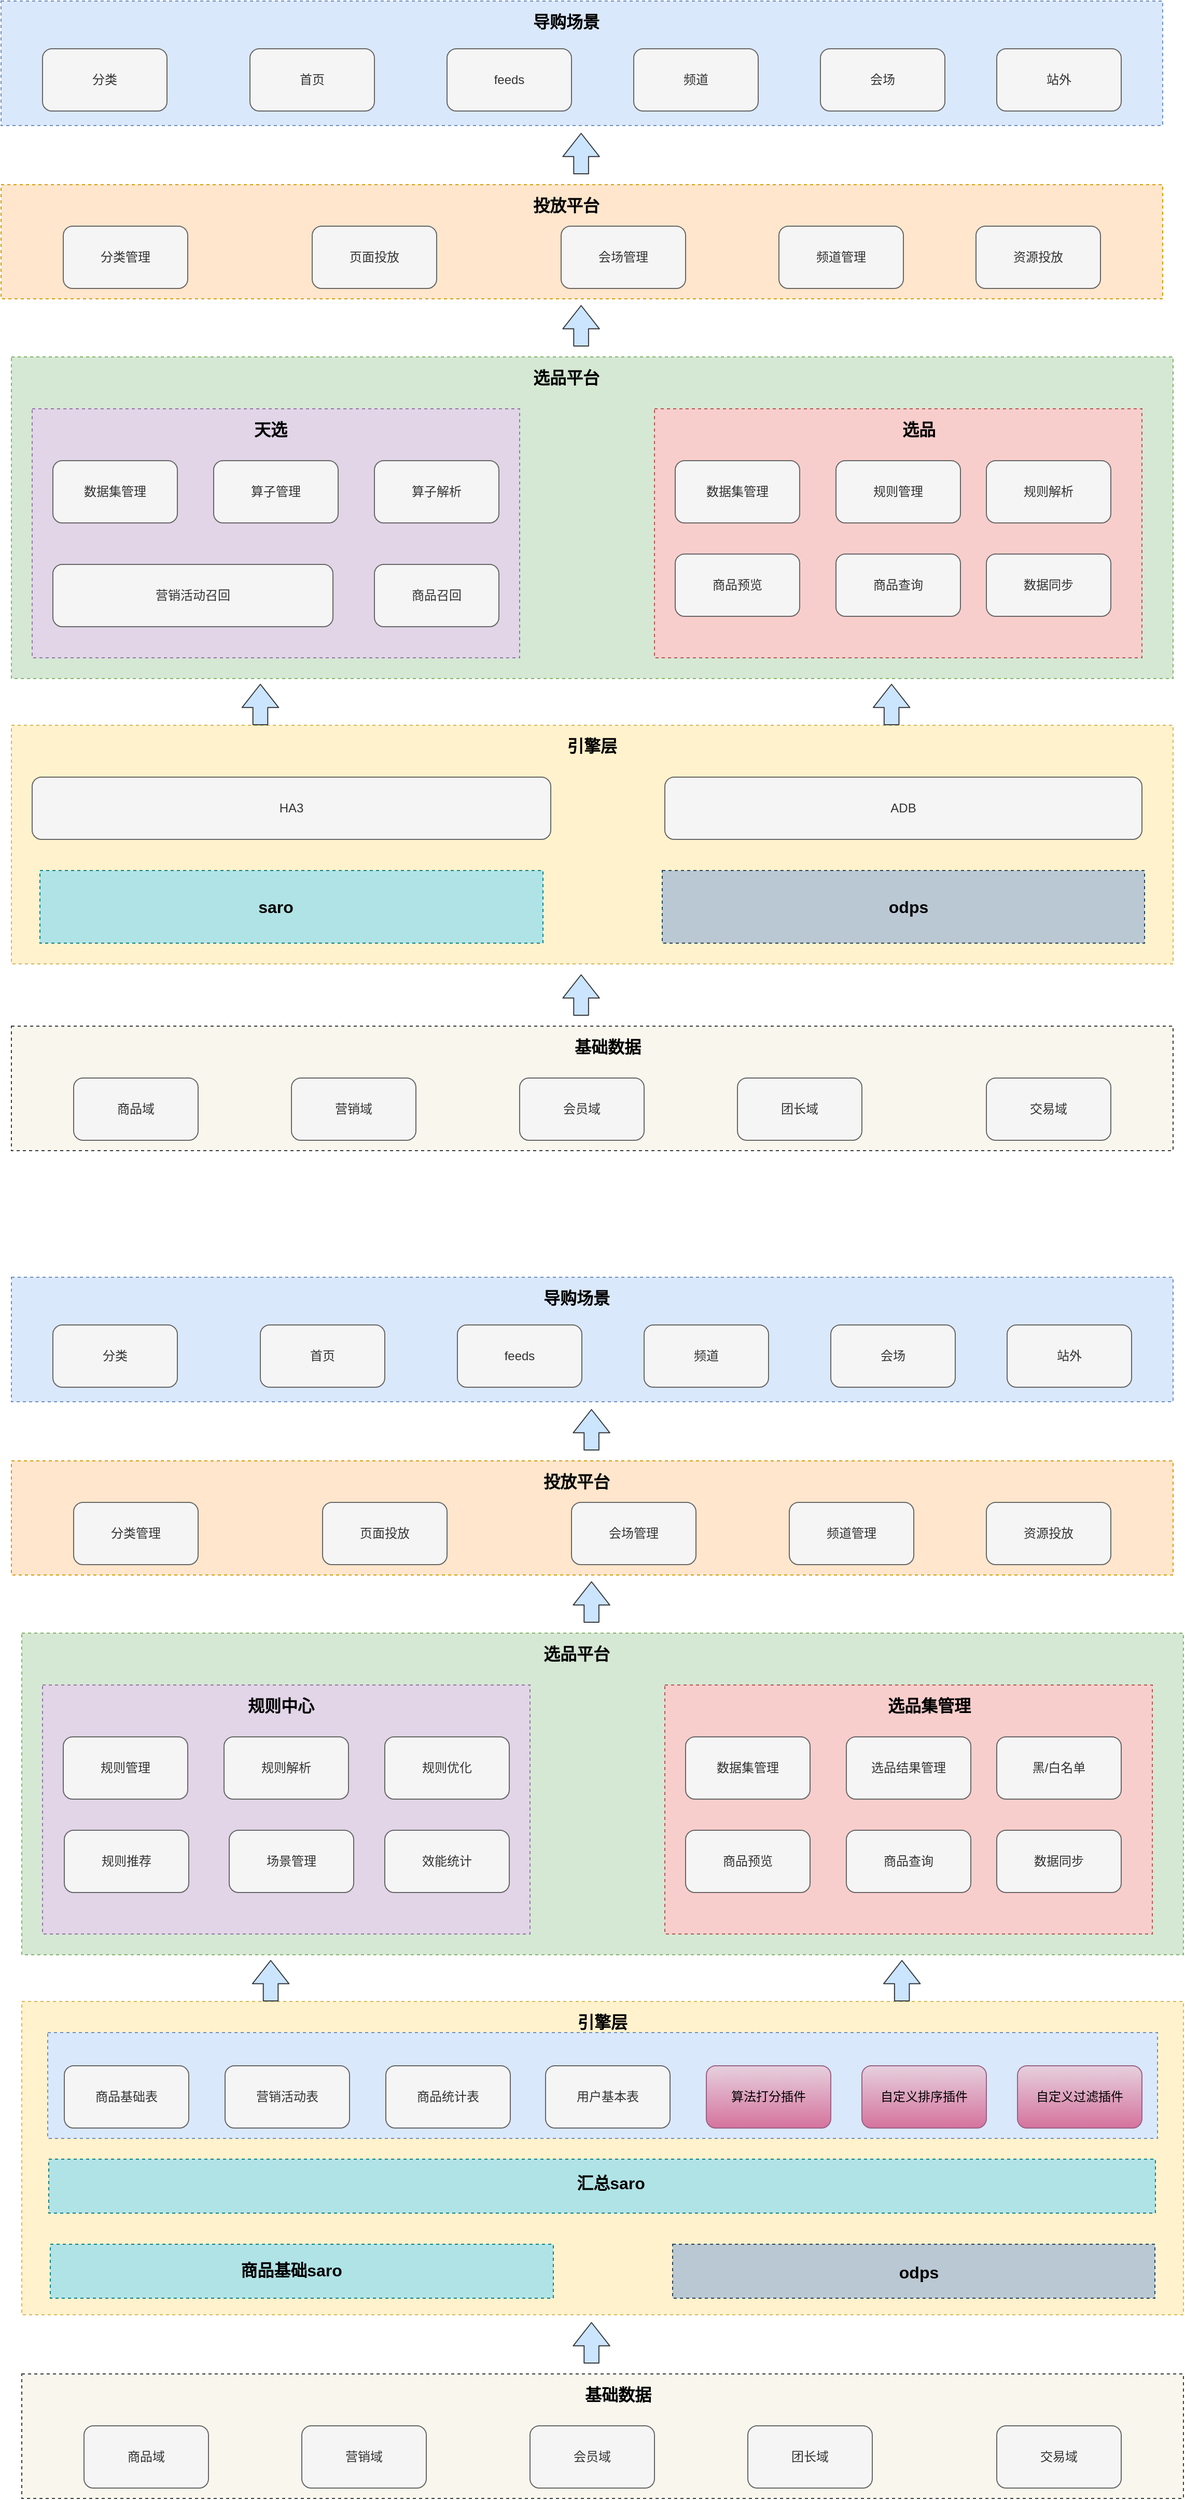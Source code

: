 <mxfile version="14.6.1" type="github">
  <diagram name="Page-1" id="b98fa263-6416-c6ec-5b7d-78bf54ef71d0">
    <mxGraphModel dx="2163" dy="1307" grid="1" gridSize="10" guides="1" tooltips="1" connect="1" arrows="1" fold="1" page="1" pageScale="1.5" pageWidth="2336" pageHeight="1654" background="#ffffff" math="0" shadow="0">
      <root>
        <mxCell id="0" style=";html=1;" />
        <mxCell id="1" style=";html=1;" parent="0" />
        <mxCell id="TaRt0js-7bv4IxSQRaNH-4" value="" style="rounded=0;whiteSpace=wrap;html=1;fillColor=#dae8fc;dashed=1;strokeColor=#6c8ebf;" parent="1" vertex="1">
          <mxGeometry x="280" y="120" width="1120" height="120" as="geometry" />
        </mxCell>
        <mxCell id="TaRt0js-7bv4IxSQRaNH-5" value="分类" style="rounded=1;whiteSpace=wrap;html=1;fillColor=#f5f5f5;strokeColor=#666666;fontColor=#333333;" parent="1" vertex="1">
          <mxGeometry x="320" y="166" width="120" height="60" as="geometry" />
        </mxCell>
        <mxCell id="TaRt0js-7bv4IxSQRaNH-6" value="首页" style="rounded=1;whiteSpace=wrap;html=1;fillColor=#f5f5f5;strokeColor=#666666;fontColor=#333333;" parent="1" vertex="1">
          <mxGeometry x="520" y="166" width="120" height="60" as="geometry" />
        </mxCell>
        <mxCell id="TaRt0js-7bv4IxSQRaNH-7" value="feeds" style="rounded=1;whiteSpace=wrap;html=1;fillColor=#f5f5f5;strokeColor=#666666;fontColor=#333333;" parent="1" vertex="1">
          <mxGeometry x="710" y="166" width="120" height="60" as="geometry" />
        </mxCell>
        <mxCell id="TaRt0js-7bv4IxSQRaNH-8" value="频道" style="rounded=1;whiteSpace=wrap;html=1;fillColor=#f5f5f5;strokeColor=#666666;fontColor=#333333;" parent="1" vertex="1">
          <mxGeometry x="890" y="166" width="120" height="60" as="geometry" />
        </mxCell>
        <mxCell id="TaRt0js-7bv4IxSQRaNH-9" value="会场" style="rounded=1;whiteSpace=wrap;html=1;fillColor=#f5f5f5;strokeColor=#666666;fontColor=#333333;" parent="1" vertex="1">
          <mxGeometry x="1070" y="166" width="120" height="60" as="geometry" />
        </mxCell>
        <mxCell id="TaRt0js-7bv4IxSQRaNH-10" value="站外" style="rounded=1;whiteSpace=wrap;html=1;fillColor=#f5f5f5;strokeColor=#666666;fontColor=#333333;" parent="1" vertex="1">
          <mxGeometry x="1240" y="166" width="120" height="60" as="geometry" />
        </mxCell>
        <mxCell id="TaRt0js-7bv4IxSQRaNH-11" value="导购场景" style="text;html=1;strokeColor=none;fillColor=none;align=center;verticalAlign=middle;whiteSpace=wrap;rounded=0;fontStyle=1;fontSize=16;" parent="1" vertex="1">
          <mxGeometry x="760" y="130" width="130" height="20" as="geometry" />
        </mxCell>
        <mxCell id="TaRt0js-7bv4IxSQRaNH-12" value="" style="rounded=0;whiteSpace=wrap;html=1;fillColor=#ffe6cc;dashed=1;strokeColor=#d79b00;" parent="1" vertex="1">
          <mxGeometry x="280" y="297" width="1120" height="110" as="geometry" />
        </mxCell>
        <mxCell id="TaRt0js-7bv4IxSQRaNH-13" value="投放平台" style="text;html=1;strokeColor=none;fillColor=none;align=center;verticalAlign=middle;whiteSpace=wrap;rounded=0;fontStyle=1;fontSize=16;" parent="1" vertex="1">
          <mxGeometry x="760" y="307" width="130" height="20" as="geometry" />
        </mxCell>
        <mxCell id="TaRt0js-7bv4IxSQRaNH-14" value="分类管理" style="rounded=1;whiteSpace=wrap;html=1;fillColor=#f5f5f5;strokeColor=#666666;fontColor=#333333;" parent="1" vertex="1">
          <mxGeometry x="340" y="337" width="120" height="60" as="geometry" />
        </mxCell>
        <mxCell id="TaRt0js-7bv4IxSQRaNH-15" value="页面投放" style="rounded=1;whiteSpace=wrap;html=1;fillColor=#f5f5f5;strokeColor=#666666;fontColor=#333333;" parent="1" vertex="1">
          <mxGeometry x="580" y="337" width="120" height="60" as="geometry" />
        </mxCell>
        <mxCell id="TaRt0js-7bv4IxSQRaNH-17" value="会场管理" style="rounded=1;whiteSpace=wrap;html=1;fillColor=#f5f5f5;strokeColor=#666666;fontColor=#333333;" parent="1" vertex="1">
          <mxGeometry x="820" y="337" width="120" height="60" as="geometry" />
        </mxCell>
        <mxCell id="TaRt0js-7bv4IxSQRaNH-18" value="频道管理" style="rounded=1;whiteSpace=wrap;html=1;fillColor=#f5f5f5;strokeColor=#666666;fontColor=#333333;" parent="1" vertex="1">
          <mxGeometry x="1030" y="337" width="120" height="60" as="geometry" />
        </mxCell>
        <mxCell id="TaRt0js-7bv4IxSQRaNH-19" value="资源投放" style="rounded=1;whiteSpace=wrap;html=1;fillColor=#f5f5f5;strokeColor=#666666;fontColor=#333333;" parent="1" vertex="1">
          <mxGeometry x="1220" y="337" width="120" height="60" as="geometry" />
        </mxCell>
        <mxCell id="TaRt0js-7bv4IxSQRaNH-20" value="" style="rounded=0;whiteSpace=wrap;html=1;fillColor=#d5e8d4;dashed=1;strokeColor=#82b366;" parent="1" vertex="1">
          <mxGeometry x="290" y="463" width="1120" height="310" as="geometry" />
        </mxCell>
        <mxCell id="TaRt0js-7bv4IxSQRaNH-21" value="选品平台" style="text;html=1;strokeColor=none;fillColor=none;align=center;verticalAlign=middle;whiteSpace=wrap;rounded=0;fontStyle=1;fontSize=16;" parent="1" vertex="1">
          <mxGeometry x="760" y="473" width="130" height="20" as="geometry" />
        </mxCell>
        <mxCell id="TaRt0js-7bv4IxSQRaNH-24" value="" style="rounded=0;whiteSpace=wrap;html=1;fillColor=#e1d5e7;dashed=1;strokeColor=#9673a6;" parent="1" vertex="1">
          <mxGeometry x="310" y="513" width="470" height="240" as="geometry" />
        </mxCell>
        <mxCell id="TaRt0js-7bv4IxSQRaNH-25" value="天选" style="text;html=1;strokeColor=none;fillColor=none;align=center;verticalAlign=middle;whiteSpace=wrap;rounded=0;fontStyle=1;fontSize=16;" parent="1" vertex="1">
          <mxGeometry x="475" y="523" width="130" height="20" as="geometry" />
        </mxCell>
        <mxCell id="TaRt0js-7bv4IxSQRaNH-26" value="" style="rounded=0;whiteSpace=wrap;html=1;fillColor=#f8cecc;dashed=1;strokeColor=#b85450;" parent="1" vertex="1">
          <mxGeometry x="910" y="513" width="470" height="240" as="geometry" />
        </mxCell>
        <mxCell id="TaRt0js-7bv4IxSQRaNH-27" value="选品" style="text;html=1;strokeColor=none;fillColor=none;align=center;verticalAlign=middle;whiteSpace=wrap;rounded=0;fontStyle=1;fontSize=16;" parent="1" vertex="1">
          <mxGeometry x="1100" y="523" width="130" height="20" as="geometry" />
        </mxCell>
        <mxCell id="TaRt0js-7bv4IxSQRaNH-28" value="数据集管理" style="rounded=1;whiteSpace=wrap;html=1;fillColor=#f5f5f5;strokeColor=#666666;fontColor=#333333;" parent="1" vertex="1">
          <mxGeometry x="330" y="563" width="120" height="60" as="geometry" />
        </mxCell>
        <mxCell id="TaRt0js-7bv4IxSQRaNH-29" value="算子管理" style="rounded=1;whiteSpace=wrap;html=1;fillColor=#f5f5f5;strokeColor=#666666;fontColor=#333333;" parent="1" vertex="1">
          <mxGeometry x="485" y="563" width="120" height="60" as="geometry" />
        </mxCell>
        <mxCell id="TaRt0js-7bv4IxSQRaNH-30" value="算子解析" style="rounded=1;whiteSpace=wrap;html=1;fillColor=#f5f5f5;strokeColor=#666666;fontColor=#333333;" parent="1" vertex="1">
          <mxGeometry x="640" y="563" width="120" height="60" as="geometry" />
        </mxCell>
        <mxCell id="TaRt0js-7bv4IxSQRaNH-31" value="营销活动召回" style="rounded=1;whiteSpace=wrap;html=1;fillColor=#f5f5f5;strokeColor=#666666;fontColor=#333333;" parent="1" vertex="1">
          <mxGeometry x="330" y="663" width="270" height="60" as="geometry" />
        </mxCell>
        <mxCell id="TaRt0js-7bv4IxSQRaNH-32" value="商品召回" style="rounded=1;whiteSpace=wrap;html=1;fillColor=#f5f5f5;strokeColor=#666666;fontColor=#333333;" parent="1" vertex="1">
          <mxGeometry x="640" y="663" width="120" height="60" as="geometry" />
        </mxCell>
        <mxCell id="TaRt0js-7bv4IxSQRaNH-33" value="数据集管理" style="rounded=1;whiteSpace=wrap;html=1;fillColor=#f5f5f5;strokeColor=#666666;fontColor=#333333;" parent="1" vertex="1">
          <mxGeometry x="930" y="563" width="120" height="60" as="geometry" />
        </mxCell>
        <mxCell id="TaRt0js-7bv4IxSQRaNH-34" value="规则管理" style="rounded=1;whiteSpace=wrap;html=1;fillColor=#f5f5f5;strokeColor=#666666;fontColor=#333333;" parent="1" vertex="1">
          <mxGeometry x="1085" y="563" width="120" height="60" as="geometry" />
        </mxCell>
        <mxCell id="TaRt0js-7bv4IxSQRaNH-35" value="规则解析" style="rounded=1;whiteSpace=wrap;html=1;fillColor=#f5f5f5;strokeColor=#666666;fontColor=#333333;" parent="1" vertex="1">
          <mxGeometry x="1230" y="563" width="120" height="60" as="geometry" />
        </mxCell>
        <mxCell id="TaRt0js-7bv4IxSQRaNH-36" value="商品预览" style="rounded=1;whiteSpace=wrap;html=1;fillColor=#f5f5f5;strokeColor=#666666;fontColor=#333333;" parent="1" vertex="1">
          <mxGeometry x="930" y="653" width="120" height="60" as="geometry" />
        </mxCell>
        <mxCell id="TaRt0js-7bv4IxSQRaNH-37" value="商品查询" style="rounded=1;whiteSpace=wrap;html=1;fillColor=#f5f5f5;strokeColor=#666666;fontColor=#333333;" parent="1" vertex="1">
          <mxGeometry x="1085" y="653" width="120" height="60" as="geometry" />
        </mxCell>
        <mxCell id="TaRt0js-7bv4IxSQRaNH-40" value="数据同步" style="rounded=1;whiteSpace=wrap;html=1;fillColor=#f5f5f5;strokeColor=#666666;fontColor=#333333;" parent="1" vertex="1">
          <mxGeometry x="1230" y="653" width="120" height="60" as="geometry" />
        </mxCell>
        <mxCell id="TaRt0js-7bv4IxSQRaNH-41" value="" style="rounded=0;whiteSpace=wrap;html=1;fillColor=#fff2cc;dashed=1;strokeColor=#d6b656;" parent="1" vertex="1">
          <mxGeometry x="290" y="818" width="1120" height="230" as="geometry" />
        </mxCell>
        <mxCell id="TaRt0js-7bv4IxSQRaNH-42" value="引擎层" style="text;html=1;strokeColor=none;fillColor=none;align=center;verticalAlign=middle;whiteSpace=wrap;rounded=0;fontStyle=1;fontSize=16;" parent="1" vertex="1">
          <mxGeometry x="785" y="828" width="130" height="20" as="geometry" />
        </mxCell>
        <mxCell id="TaRt0js-7bv4IxSQRaNH-44" value="HA3" style="rounded=1;whiteSpace=wrap;html=1;fillColor=#f5f5f5;strokeColor=#666666;fontColor=#333333;" parent="1" vertex="1">
          <mxGeometry x="310" y="868" width="500" height="60" as="geometry" />
        </mxCell>
        <mxCell id="TaRt0js-7bv4IxSQRaNH-45" value="ADB" style="rounded=1;whiteSpace=wrap;html=1;fillColor=#f5f5f5;strokeColor=#666666;fontColor=#333333;" parent="1" vertex="1">
          <mxGeometry x="920" y="868" width="460" height="60" as="geometry" />
        </mxCell>
        <mxCell id="TaRt0js-7bv4IxSQRaNH-46" value="" style="rounded=0;whiteSpace=wrap;html=1;fillColor=#b0e3e6;dashed=1;strokeColor=#0e8088;" parent="1" vertex="1">
          <mxGeometry x="317.5" y="958" width="485" height="70" as="geometry" />
        </mxCell>
        <mxCell id="TaRt0js-7bv4IxSQRaNH-47" value="saro" style="text;html=1;strokeColor=none;fillColor=none;align=center;verticalAlign=middle;whiteSpace=wrap;rounded=0;fontStyle=1;fontSize=16;" parent="1" vertex="1">
          <mxGeometry x="480" y="983" width="130" height="20" as="geometry" />
        </mxCell>
        <mxCell id="TaRt0js-7bv4IxSQRaNH-48" value="" style="rounded=0;whiteSpace=wrap;html=1;fillColor=#bac8d3;dashed=1;strokeColor=#23445d;" parent="1" vertex="1">
          <mxGeometry x="917.5" y="958" width="465" height="70" as="geometry" />
        </mxCell>
        <mxCell id="TaRt0js-7bv4IxSQRaNH-49" value="odps" style="text;html=1;strokeColor=none;fillColor=none;align=center;verticalAlign=middle;whiteSpace=wrap;rounded=0;fontStyle=1;fontSize=16;" parent="1" vertex="1">
          <mxGeometry x="1090" y="983" width="130" height="20" as="geometry" />
        </mxCell>
        <mxCell id="TaRt0js-7bv4IxSQRaNH-50" value="" style="rounded=0;whiteSpace=wrap;html=1;fillColor=#f9f7ed;dashed=1;strokeColor=#36393d;" parent="1" vertex="1">
          <mxGeometry x="290" y="1108" width="1120" height="120" as="geometry" />
        </mxCell>
        <mxCell id="TaRt0js-7bv4IxSQRaNH-51" value="基础数据" style="text;html=1;strokeColor=none;fillColor=none;align=center;verticalAlign=middle;whiteSpace=wrap;rounded=0;fontStyle=1;fontSize=16;" parent="1" vertex="1">
          <mxGeometry x="800" y="1118" width="130" height="20" as="geometry" />
        </mxCell>
        <mxCell id="TaRt0js-7bv4IxSQRaNH-52" value="商品域" style="rounded=1;whiteSpace=wrap;html=1;fillColor=#f5f5f5;strokeColor=#666666;fontColor=#333333;" parent="1" vertex="1">
          <mxGeometry x="350" y="1158" width="120" height="60" as="geometry" />
        </mxCell>
        <mxCell id="TaRt0js-7bv4IxSQRaNH-54" value="营销域" style="rounded=1;whiteSpace=wrap;html=1;fillColor=#f5f5f5;strokeColor=#666666;fontColor=#333333;" parent="1" vertex="1">
          <mxGeometry x="560" y="1158" width="120" height="60" as="geometry" />
        </mxCell>
        <mxCell id="TaRt0js-7bv4IxSQRaNH-55" value="会员域" style="rounded=1;whiteSpace=wrap;html=1;fillColor=#f5f5f5;strokeColor=#666666;fontColor=#333333;" parent="1" vertex="1">
          <mxGeometry x="780" y="1158" width="120" height="60" as="geometry" />
        </mxCell>
        <mxCell id="TaRt0js-7bv4IxSQRaNH-56" value="团长域" style="rounded=1;whiteSpace=wrap;html=1;fillColor=#f5f5f5;strokeColor=#666666;fontColor=#333333;" parent="1" vertex="1">
          <mxGeometry x="990" y="1158" width="120" height="60" as="geometry" />
        </mxCell>
        <mxCell id="TaRt0js-7bv4IxSQRaNH-57" value="交易域" style="rounded=1;whiteSpace=wrap;html=1;fillColor=#f5f5f5;strokeColor=#666666;fontColor=#333333;" parent="1" vertex="1">
          <mxGeometry x="1230" y="1158" width="120" height="60" as="geometry" />
        </mxCell>
        <mxCell id="TaRt0js-7bv4IxSQRaNH-60" value="" style="shape=flexArrow;endArrow=classic;html=1;fontSize=16;width=14.286;endSize=7.143;fillColor=#cce5ff;strokeColor=#36393d;" parent="1" edge="1">
          <mxGeometry width="50" height="50" relative="1" as="geometry">
            <mxPoint x="1138.57" y="818" as="sourcePoint" />
            <mxPoint x="1138.57" y="778" as="targetPoint" />
          </mxGeometry>
        </mxCell>
        <mxCell id="TaRt0js-7bv4IxSQRaNH-61" value="" style="shape=flexArrow;endArrow=classic;html=1;fontSize=16;width=14.286;endSize=7.143;fillColor=#cce5ff;strokeColor=#36393d;" parent="1" edge="1">
          <mxGeometry width="50" height="50" relative="1" as="geometry">
            <mxPoint x="530.0" y="818.0" as="sourcePoint" />
            <mxPoint x="530.0" y="778.0" as="targetPoint" />
          </mxGeometry>
        </mxCell>
        <mxCell id="TaRt0js-7bv4IxSQRaNH-63" value="" style="shape=flexArrow;endArrow=classic;html=1;fontSize=16;width=14.286;endSize=7.143;fillColor=#cce5ff;strokeColor=#36393d;" parent="1" edge="1">
          <mxGeometry width="50" height="50" relative="1" as="geometry">
            <mxPoint x="839.29" y="453.0" as="sourcePoint" />
            <mxPoint x="839.29" y="413.0" as="targetPoint" />
          </mxGeometry>
        </mxCell>
        <mxCell id="TaRt0js-7bv4IxSQRaNH-64" value="" style="shape=flexArrow;endArrow=classic;html=1;fontSize=16;width=14.286;endSize=7.143;fillColor=#cce5ff;strokeColor=#36393d;" parent="1" edge="1">
          <mxGeometry width="50" height="50" relative="1" as="geometry">
            <mxPoint x="839.29" y="287.0" as="sourcePoint" />
            <mxPoint x="839.29" y="247.0" as="targetPoint" />
          </mxGeometry>
        </mxCell>
        <mxCell id="TaRt0js-7bv4IxSQRaNH-70" value="" style="shape=flexArrow;endArrow=classic;html=1;fontSize=16;width=14.286;endSize=7.143;fillColor=#cce5ff;strokeColor=#36393d;" parent="1" edge="1">
          <mxGeometry width="50" height="50" relative="1" as="geometry">
            <mxPoint x="839.29" y="1098.0" as="sourcePoint" />
            <mxPoint x="839.29" y="1058.0" as="targetPoint" />
          </mxGeometry>
        </mxCell>
        <mxCell id="M6S7KxfYZkBea45pY0MP-1" value="" style="rounded=0;whiteSpace=wrap;html=1;fillColor=#dae8fc;dashed=1;strokeColor=#6c8ebf;" vertex="1" parent="1">
          <mxGeometry x="290" y="1350" width="1120" height="120" as="geometry" />
        </mxCell>
        <mxCell id="M6S7KxfYZkBea45pY0MP-2" value="分类" style="rounded=1;whiteSpace=wrap;html=1;fillColor=#f5f5f5;strokeColor=#666666;fontColor=#333333;" vertex="1" parent="1">
          <mxGeometry x="330" y="1396" width="120" height="60" as="geometry" />
        </mxCell>
        <mxCell id="M6S7KxfYZkBea45pY0MP-3" value="首页" style="rounded=1;whiteSpace=wrap;html=1;fillColor=#f5f5f5;strokeColor=#666666;fontColor=#333333;" vertex="1" parent="1">
          <mxGeometry x="530" y="1396" width="120" height="60" as="geometry" />
        </mxCell>
        <mxCell id="M6S7KxfYZkBea45pY0MP-4" value="feeds" style="rounded=1;whiteSpace=wrap;html=1;fillColor=#f5f5f5;strokeColor=#666666;fontColor=#333333;" vertex="1" parent="1">
          <mxGeometry x="720" y="1396" width="120" height="60" as="geometry" />
        </mxCell>
        <mxCell id="M6S7KxfYZkBea45pY0MP-5" value="频道" style="rounded=1;whiteSpace=wrap;html=1;fillColor=#f5f5f5;strokeColor=#666666;fontColor=#333333;" vertex="1" parent="1">
          <mxGeometry x="900" y="1396" width="120" height="60" as="geometry" />
        </mxCell>
        <mxCell id="M6S7KxfYZkBea45pY0MP-6" value="会场" style="rounded=1;whiteSpace=wrap;html=1;fillColor=#f5f5f5;strokeColor=#666666;fontColor=#333333;" vertex="1" parent="1">
          <mxGeometry x="1080" y="1396" width="120" height="60" as="geometry" />
        </mxCell>
        <mxCell id="M6S7KxfYZkBea45pY0MP-7" value="站外" style="rounded=1;whiteSpace=wrap;html=1;fillColor=#f5f5f5;strokeColor=#666666;fontColor=#333333;" vertex="1" parent="1">
          <mxGeometry x="1250" y="1396" width="120" height="60" as="geometry" />
        </mxCell>
        <mxCell id="M6S7KxfYZkBea45pY0MP-8" value="导购场景" style="text;html=1;strokeColor=none;fillColor=none;align=center;verticalAlign=middle;whiteSpace=wrap;rounded=0;fontStyle=1;fontSize=16;" vertex="1" parent="1">
          <mxGeometry x="770" y="1360" width="130" height="20" as="geometry" />
        </mxCell>
        <mxCell id="M6S7KxfYZkBea45pY0MP-9" value="" style="rounded=0;whiteSpace=wrap;html=1;fillColor=#ffe6cc;dashed=1;strokeColor=#d79b00;" vertex="1" parent="1">
          <mxGeometry x="290" y="1527" width="1120" height="110" as="geometry" />
        </mxCell>
        <mxCell id="M6S7KxfYZkBea45pY0MP-10" value="投放平台" style="text;html=1;strokeColor=none;fillColor=none;align=center;verticalAlign=middle;whiteSpace=wrap;rounded=0;fontStyle=1;fontSize=16;" vertex="1" parent="1">
          <mxGeometry x="770" y="1537" width="130" height="20" as="geometry" />
        </mxCell>
        <mxCell id="M6S7KxfYZkBea45pY0MP-11" value="分类管理" style="rounded=1;whiteSpace=wrap;html=1;fillColor=#f5f5f5;strokeColor=#666666;fontColor=#333333;" vertex="1" parent="1">
          <mxGeometry x="350" y="1567" width="120" height="60" as="geometry" />
        </mxCell>
        <mxCell id="M6S7KxfYZkBea45pY0MP-12" value="页面投放" style="rounded=1;whiteSpace=wrap;html=1;fillColor=#f5f5f5;strokeColor=#666666;fontColor=#333333;" vertex="1" parent="1">
          <mxGeometry x="590" y="1567" width="120" height="60" as="geometry" />
        </mxCell>
        <mxCell id="M6S7KxfYZkBea45pY0MP-13" value="会场管理" style="rounded=1;whiteSpace=wrap;html=1;fillColor=#f5f5f5;strokeColor=#666666;fontColor=#333333;" vertex="1" parent="1">
          <mxGeometry x="830" y="1567" width="120" height="60" as="geometry" />
        </mxCell>
        <mxCell id="M6S7KxfYZkBea45pY0MP-14" value="频道管理" style="rounded=1;whiteSpace=wrap;html=1;fillColor=#f5f5f5;strokeColor=#666666;fontColor=#333333;" vertex="1" parent="1">
          <mxGeometry x="1040" y="1567" width="120" height="60" as="geometry" />
        </mxCell>
        <mxCell id="M6S7KxfYZkBea45pY0MP-15" value="资源投放" style="rounded=1;whiteSpace=wrap;html=1;fillColor=#f5f5f5;strokeColor=#666666;fontColor=#333333;" vertex="1" parent="1">
          <mxGeometry x="1230" y="1567" width="120" height="60" as="geometry" />
        </mxCell>
        <mxCell id="M6S7KxfYZkBea45pY0MP-16" value="" style="rounded=0;whiteSpace=wrap;html=1;fillColor=#d5e8d4;dashed=1;strokeColor=#82b366;" vertex="1" parent="1">
          <mxGeometry x="300" y="1693" width="1120" height="310" as="geometry" />
        </mxCell>
        <mxCell id="M6S7KxfYZkBea45pY0MP-17" value="选品平台" style="text;html=1;strokeColor=none;fillColor=none;align=center;verticalAlign=middle;whiteSpace=wrap;rounded=0;fontStyle=1;fontSize=16;" vertex="1" parent="1">
          <mxGeometry x="770" y="1703" width="130" height="20" as="geometry" />
        </mxCell>
        <mxCell id="M6S7KxfYZkBea45pY0MP-18" value="" style="rounded=0;whiteSpace=wrap;html=1;fillColor=#e1d5e7;dashed=1;strokeColor=#9673a6;" vertex="1" parent="1">
          <mxGeometry x="320" y="1743" width="470" height="240" as="geometry" />
        </mxCell>
        <mxCell id="M6S7KxfYZkBea45pY0MP-19" value="规则中心" style="text;html=1;strokeColor=none;fillColor=none;align=center;verticalAlign=middle;whiteSpace=wrap;rounded=0;fontStyle=1;fontSize=16;" vertex="1" parent="1">
          <mxGeometry x="485" y="1753" width="130" height="20" as="geometry" />
        </mxCell>
        <mxCell id="M6S7KxfYZkBea45pY0MP-20" value="" style="rounded=0;whiteSpace=wrap;html=1;fillColor=#f8cecc;dashed=1;strokeColor=#b85450;" vertex="1" parent="1">
          <mxGeometry x="920" y="1743" width="470" height="240" as="geometry" />
        </mxCell>
        <mxCell id="M6S7KxfYZkBea45pY0MP-21" value="选品集管理" style="text;html=1;strokeColor=none;fillColor=none;align=center;verticalAlign=middle;whiteSpace=wrap;rounded=0;fontStyle=1;fontSize=16;" vertex="1" parent="1">
          <mxGeometry x="1110" y="1753" width="130" height="20" as="geometry" />
        </mxCell>
        <mxCell id="M6S7KxfYZkBea45pY0MP-22" value="规则管理" style="rounded=1;whiteSpace=wrap;html=1;fillColor=#f5f5f5;strokeColor=#666666;fontColor=#333333;" vertex="1" parent="1">
          <mxGeometry x="340" y="1793" width="120" height="60" as="geometry" />
        </mxCell>
        <mxCell id="M6S7KxfYZkBea45pY0MP-23" value="规则解析" style="rounded=1;whiteSpace=wrap;html=1;fillColor=#f5f5f5;strokeColor=#666666;fontColor=#333333;" vertex="1" parent="1">
          <mxGeometry x="495" y="1793" width="120" height="60" as="geometry" />
        </mxCell>
        <mxCell id="M6S7KxfYZkBea45pY0MP-24" value="规则优化" style="rounded=1;whiteSpace=wrap;html=1;fillColor=#f5f5f5;strokeColor=#666666;fontColor=#333333;" vertex="1" parent="1">
          <mxGeometry x="650" y="1793" width="120" height="60" as="geometry" />
        </mxCell>
        <mxCell id="M6S7KxfYZkBea45pY0MP-27" value="数据集管理" style="rounded=1;whiteSpace=wrap;html=1;fillColor=#f5f5f5;strokeColor=#666666;fontColor=#333333;" vertex="1" parent="1">
          <mxGeometry x="940" y="1793" width="120" height="60" as="geometry" />
        </mxCell>
        <mxCell id="M6S7KxfYZkBea45pY0MP-28" value="选品结果管理" style="rounded=1;whiteSpace=wrap;html=1;fillColor=#f5f5f5;strokeColor=#666666;fontColor=#333333;" vertex="1" parent="1">
          <mxGeometry x="1095" y="1793" width="120" height="60" as="geometry" />
        </mxCell>
        <mxCell id="M6S7KxfYZkBea45pY0MP-29" value="黑/白名单" style="rounded=1;whiteSpace=wrap;html=1;fillColor=#f5f5f5;strokeColor=#666666;fontColor=#333333;" vertex="1" parent="1">
          <mxGeometry x="1240" y="1793" width="120" height="60" as="geometry" />
        </mxCell>
        <mxCell id="M6S7KxfYZkBea45pY0MP-30" value="商品预览" style="rounded=1;whiteSpace=wrap;html=1;fillColor=#f5f5f5;strokeColor=#666666;fontColor=#333333;" vertex="1" parent="1">
          <mxGeometry x="940" y="1883" width="120" height="60" as="geometry" />
        </mxCell>
        <mxCell id="M6S7KxfYZkBea45pY0MP-31" value="商品查询" style="rounded=1;whiteSpace=wrap;html=1;fillColor=#f5f5f5;strokeColor=#666666;fontColor=#333333;" vertex="1" parent="1">
          <mxGeometry x="1095" y="1883" width="120" height="60" as="geometry" />
        </mxCell>
        <mxCell id="M6S7KxfYZkBea45pY0MP-32" value="数据同步" style="rounded=1;whiteSpace=wrap;html=1;fillColor=#f5f5f5;strokeColor=#666666;fontColor=#333333;" vertex="1" parent="1">
          <mxGeometry x="1240" y="1883" width="120" height="60" as="geometry" />
        </mxCell>
        <mxCell id="M6S7KxfYZkBea45pY0MP-33" value="" style="rounded=0;whiteSpace=wrap;html=1;fillColor=#fff2cc;dashed=1;strokeColor=#d6b656;" vertex="1" parent="1">
          <mxGeometry x="300" y="2048" width="1120" height="302" as="geometry" />
        </mxCell>
        <mxCell id="M6S7KxfYZkBea45pY0MP-34" value="引擎层" style="text;html=1;strokeColor=none;fillColor=none;align=center;verticalAlign=middle;whiteSpace=wrap;rounded=0;fontStyle=1;fontSize=16;" vertex="1" parent="1">
          <mxGeometry x="795" y="2058" width="130" height="20" as="geometry" />
        </mxCell>
        <mxCell id="M6S7KxfYZkBea45pY0MP-37" value="" style="rounded=0;whiteSpace=wrap;html=1;fillColor=#b0e3e6;dashed=1;strokeColor=#0e8088;" vertex="1" parent="1">
          <mxGeometry x="327.5" y="2282" width="485" height="52" as="geometry" />
        </mxCell>
        <mxCell id="M6S7KxfYZkBea45pY0MP-38" value="商品基础saro" style="text;html=1;strokeColor=none;fillColor=none;align=center;verticalAlign=middle;whiteSpace=wrap;rounded=0;fontStyle=1;fontSize=16;" vertex="1" parent="1">
          <mxGeometry x="495" y="2297" width="130" height="20" as="geometry" />
        </mxCell>
        <mxCell id="M6S7KxfYZkBea45pY0MP-39" value="" style="rounded=0;whiteSpace=wrap;html=1;fillColor=#bac8d3;dashed=1;strokeColor=#23445d;" vertex="1" parent="1">
          <mxGeometry x="927.5" y="2282" width="465" height="52" as="geometry" />
        </mxCell>
        <mxCell id="M6S7KxfYZkBea45pY0MP-40" value="odps" style="text;html=1;strokeColor=none;fillColor=none;align=center;verticalAlign=middle;whiteSpace=wrap;rounded=0;fontStyle=1;fontSize=16;" vertex="1" parent="1">
          <mxGeometry x="1100" y="2299" width="130" height="20" as="geometry" />
        </mxCell>
        <mxCell id="M6S7KxfYZkBea45pY0MP-41" value="" style="rounded=0;whiteSpace=wrap;html=1;fillColor=#f9f7ed;dashed=1;strokeColor=#36393d;" vertex="1" parent="1">
          <mxGeometry x="300" y="2407" width="1120" height="120" as="geometry" />
        </mxCell>
        <mxCell id="M6S7KxfYZkBea45pY0MP-42" value="基础数据" style="text;html=1;strokeColor=none;fillColor=none;align=center;verticalAlign=middle;whiteSpace=wrap;rounded=0;fontStyle=1;fontSize=16;" vertex="1" parent="1">
          <mxGeometry x="810" y="2417" width="130" height="20" as="geometry" />
        </mxCell>
        <mxCell id="M6S7KxfYZkBea45pY0MP-43" value="商品域" style="rounded=1;whiteSpace=wrap;html=1;fillColor=#f5f5f5;strokeColor=#666666;fontColor=#333333;" vertex="1" parent="1">
          <mxGeometry x="360" y="2457" width="120" height="60" as="geometry" />
        </mxCell>
        <mxCell id="M6S7KxfYZkBea45pY0MP-44" value="营销域" style="rounded=1;whiteSpace=wrap;html=1;fillColor=#f5f5f5;strokeColor=#666666;fontColor=#333333;" vertex="1" parent="1">
          <mxGeometry x="570" y="2457" width="120" height="60" as="geometry" />
        </mxCell>
        <mxCell id="M6S7KxfYZkBea45pY0MP-45" value="会员域" style="rounded=1;whiteSpace=wrap;html=1;fillColor=#f5f5f5;strokeColor=#666666;fontColor=#333333;" vertex="1" parent="1">
          <mxGeometry x="790" y="2457" width="120" height="60" as="geometry" />
        </mxCell>
        <mxCell id="M6S7KxfYZkBea45pY0MP-46" value="团长域" style="rounded=1;whiteSpace=wrap;html=1;fillColor=#f5f5f5;strokeColor=#666666;fontColor=#333333;" vertex="1" parent="1">
          <mxGeometry x="1000" y="2457" width="120" height="60" as="geometry" />
        </mxCell>
        <mxCell id="M6S7KxfYZkBea45pY0MP-47" value="交易域" style="rounded=1;whiteSpace=wrap;html=1;fillColor=#f5f5f5;strokeColor=#666666;fontColor=#333333;" vertex="1" parent="1">
          <mxGeometry x="1240" y="2457" width="120" height="60" as="geometry" />
        </mxCell>
        <mxCell id="M6S7KxfYZkBea45pY0MP-48" value="" style="shape=flexArrow;endArrow=classic;html=1;fontSize=16;width=14.286;endSize=7.143;fillColor=#cce5ff;strokeColor=#36393d;" edge="1" parent="1">
          <mxGeometry width="50" height="50" relative="1" as="geometry">
            <mxPoint x="1148.57" y="2048" as="sourcePoint" />
            <mxPoint x="1148.57" y="2008" as="targetPoint" />
          </mxGeometry>
        </mxCell>
        <mxCell id="M6S7KxfYZkBea45pY0MP-49" value="" style="shape=flexArrow;endArrow=classic;html=1;fontSize=16;width=14.286;endSize=7.143;fillColor=#cce5ff;strokeColor=#36393d;" edge="1" parent="1">
          <mxGeometry width="50" height="50" relative="1" as="geometry">
            <mxPoint x="540.0" y="2048" as="sourcePoint" />
            <mxPoint x="540.0" y="2008" as="targetPoint" />
          </mxGeometry>
        </mxCell>
        <mxCell id="M6S7KxfYZkBea45pY0MP-50" value="" style="shape=flexArrow;endArrow=classic;html=1;fontSize=16;width=14.286;endSize=7.143;fillColor=#cce5ff;strokeColor=#36393d;" edge="1" parent="1">
          <mxGeometry width="50" height="50" relative="1" as="geometry">
            <mxPoint x="849.29" y="1683" as="sourcePoint" />
            <mxPoint x="849.29" y="1643" as="targetPoint" />
          </mxGeometry>
        </mxCell>
        <mxCell id="M6S7KxfYZkBea45pY0MP-51" value="" style="shape=flexArrow;endArrow=classic;html=1;fontSize=16;width=14.286;endSize=7.143;fillColor=#cce5ff;strokeColor=#36393d;" edge="1" parent="1">
          <mxGeometry width="50" height="50" relative="1" as="geometry">
            <mxPoint x="849.29" y="1517.0" as="sourcePoint" />
            <mxPoint x="849.29" y="1477.0" as="targetPoint" />
          </mxGeometry>
        </mxCell>
        <mxCell id="M6S7KxfYZkBea45pY0MP-52" value="" style="shape=flexArrow;endArrow=classic;html=1;fontSize=16;width=14.286;endSize=7.143;fillColor=#cce5ff;strokeColor=#36393d;" edge="1" parent="1">
          <mxGeometry width="50" height="50" relative="1" as="geometry">
            <mxPoint x="849.29" y="2397" as="sourcePoint" />
            <mxPoint x="849.29" y="2357" as="targetPoint" />
          </mxGeometry>
        </mxCell>
        <mxCell id="M6S7KxfYZkBea45pY0MP-53" value="" style="rounded=0;whiteSpace=wrap;html=1;fillColor=#b0e3e6;dashed=1;strokeColor=#0e8088;" vertex="1" parent="1">
          <mxGeometry x="326" y="2200" width="1067" height="52" as="geometry" />
        </mxCell>
        <mxCell id="M6S7KxfYZkBea45pY0MP-54" value="汇总saro" style="text;html=1;strokeColor=none;fillColor=none;align=center;verticalAlign=middle;whiteSpace=wrap;rounded=0;fontStyle=1;fontSize=16;" vertex="1" parent="1">
          <mxGeometry x="802.5" y="2213" width="130" height="20" as="geometry" />
        </mxCell>
        <mxCell id="M6S7KxfYZkBea45pY0MP-55" value="" style="rounded=0;whiteSpace=wrap;html=1;fillColor=#dae8fc;dashed=1;strokeColor=#6c8ebf;" vertex="1" parent="1">
          <mxGeometry x="325" y="2078" width="1070" height="102" as="geometry" />
        </mxCell>
        <mxCell id="M6S7KxfYZkBea45pY0MP-56" value="商品基础表" style="rounded=1;whiteSpace=wrap;html=1;fillColor=#f5f5f5;strokeColor=#666666;fontColor=#333333;" vertex="1" parent="1">
          <mxGeometry x="341" y="2110" width="120" height="60" as="geometry" />
        </mxCell>
        <mxCell id="M6S7KxfYZkBea45pY0MP-57" value="营销活动表" style="rounded=1;whiteSpace=wrap;html=1;fillColor=#f5f5f5;strokeColor=#666666;fontColor=#333333;" vertex="1" parent="1">
          <mxGeometry x="496" y="2110" width="120" height="60" as="geometry" />
        </mxCell>
        <mxCell id="M6S7KxfYZkBea45pY0MP-58" value="商品统计表" style="rounded=1;whiteSpace=wrap;html=1;fillColor=#f5f5f5;strokeColor=#666666;fontColor=#333333;" vertex="1" parent="1">
          <mxGeometry x="651" y="2110" width="120" height="60" as="geometry" />
        </mxCell>
        <mxCell id="M6S7KxfYZkBea45pY0MP-59" value="用户基本表" style="rounded=1;whiteSpace=wrap;html=1;fillColor=#f5f5f5;strokeColor=#666666;fontColor=#333333;" vertex="1" parent="1">
          <mxGeometry x="805" y="2110" width="120" height="60" as="geometry" />
        </mxCell>
        <mxCell id="M6S7KxfYZkBea45pY0MP-60" value="算法打分插件" style="rounded=1;whiteSpace=wrap;html=1;fillColor=#e6d0de;strokeColor=#996185;gradientColor=#d5739d;" vertex="1" parent="1">
          <mxGeometry x="960" y="2110" width="120" height="60" as="geometry" />
        </mxCell>
        <mxCell id="M6S7KxfYZkBea45pY0MP-61" value="自定义排序插件" style="rounded=1;whiteSpace=wrap;html=1;fillColor=#e6d0de;strokeColor=#996185;gradientColor=#d5739d;" vertex="1" parent="1">
          <mxGeometry x="1110" y="2110" width="120" height="60" as="geometry" />
        </mxCell>
        <mxCell id="M6S7KxfYZkBea45pY0MP-62" value="自定义过滤插件" style="rounded=1;whiteSpace=wrap;html=1;fillColor=#e6d0de;strokeColor=#996185;gradientColor=#d5739d;" vertex="1" parent="1">
          <mxGeometry x="1260" y="2110" width="120" height="60" as="geometry" />
        </mxCell>
        <mxCell id="M6S7KxfYZkBea45pY0MP-63" value="规则推荐" style="rounded=1;whiteSpace=wrap;html=1;fillColor=#f5f5f5;strokeColor=#666666;fontColor=#333333;" vertex="1" parent="1">
          <mxGeometry x="341" y="1883" width="120" height="60" as="geometry" />
        </mxCell>
        <mxCell id="M6S7KxfYZkBea45pY0MP-64" value="场景管理" style="rounded=1;whiteSpace=wrap;html=1;fillColor=#f5f5f5;strokeColor=#666666;fontColor=#333333;" vertex="1" parent="1">
          <mxGeometry x="500" y="1883" width="120" height="60" as="geometry" />
        </mxCell>
        <mxCell id="M6S7KxfYZkBea45pY0MP-65" value="效能统计" style="rounded=1;whiteSpace=wrap;html=1;fillColor=#f5f5f5;strokeColor=#666666;fontColor=#333333;" vertex="1" parent="1">
          <mxGeometry x="650" y="1883" width="120" height="60" as="geometry" />
        </mxCell>
      </root>
    </mxGraphModel>
  </diagram>
</mxfile>
